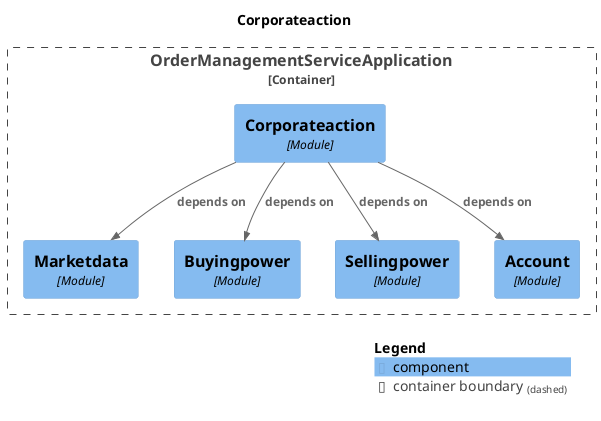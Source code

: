 @startuml
set separator none
title Corporateaction

top to bottom direction

!include <C4/C4>
!include <C4/C4_Context>
!include <C4/C4_Component>

Container_Boundary("OrderManagementServiceApplication.OrderManagementServiceApplication_boundary", "OrderManagementServiceApplication", $tags="") {
  Component(OrderManagementServiceApplication.OrderManagementServiceApplication.Corporateaction, "Corporateaction", $techn="Module", $descr="", $tags="", $link="")
  Component(OrderManagementServiceApplication.OrderManagementServiceApplication.Marketdata, "Marketdata", $techn="Module", $descr="", $tags="", $link="")
  Component(OrderManagementServiceApplication.OrderManagementServiceApplication.Buyingpower, "Buyingpower", $techn="Module", $descr="", $tags="", $link="")
  Component(OrderManagementServiceApplication.OrderManagementServiceApplication.Sellingpower, "Sellingpower", $techn="Module", $descr="", $tags="", $link="")
  Component(OrderManagementServiceApplication.OrderManagementServiceApplication.Account, "Account", $techn="Module", $descr="", $tags="", $link="")
}

Rel(OrderManagementServiceApplication.OrderManagementServiceApplication.Corporateaction, OrderManagementServiceApplication.OrderManagementServiceApplication.Marketdata, "depends on", $techn="", $tags="", $link="")
Rel(OrderManagementServiceApplication.OrderManagementServiceApplication.Corporateaction, OrderManagementServiceApplication.OrderManagementServiceApplication.Account, "depends on", $techn="", $tags="", $link="")
Rel(OrderManagementServiceApplication.OrderManagementServiceApplication.Corporateaction, OrderManagementServiceApplication.OrderManagementServiceApplication.Buyingpower, "depends on", $techn="", $tags="", $link="")
Rel(OrderManagementServiceApplication.OrderManagementServiceApplication.Corporateaction, OrderManagementServiceApplication.OrderManagementServiceApplication.Sellingpower, "depends on", $techn="", $tags="", $link="")

SHOW_LEGEND(true)
@enduml